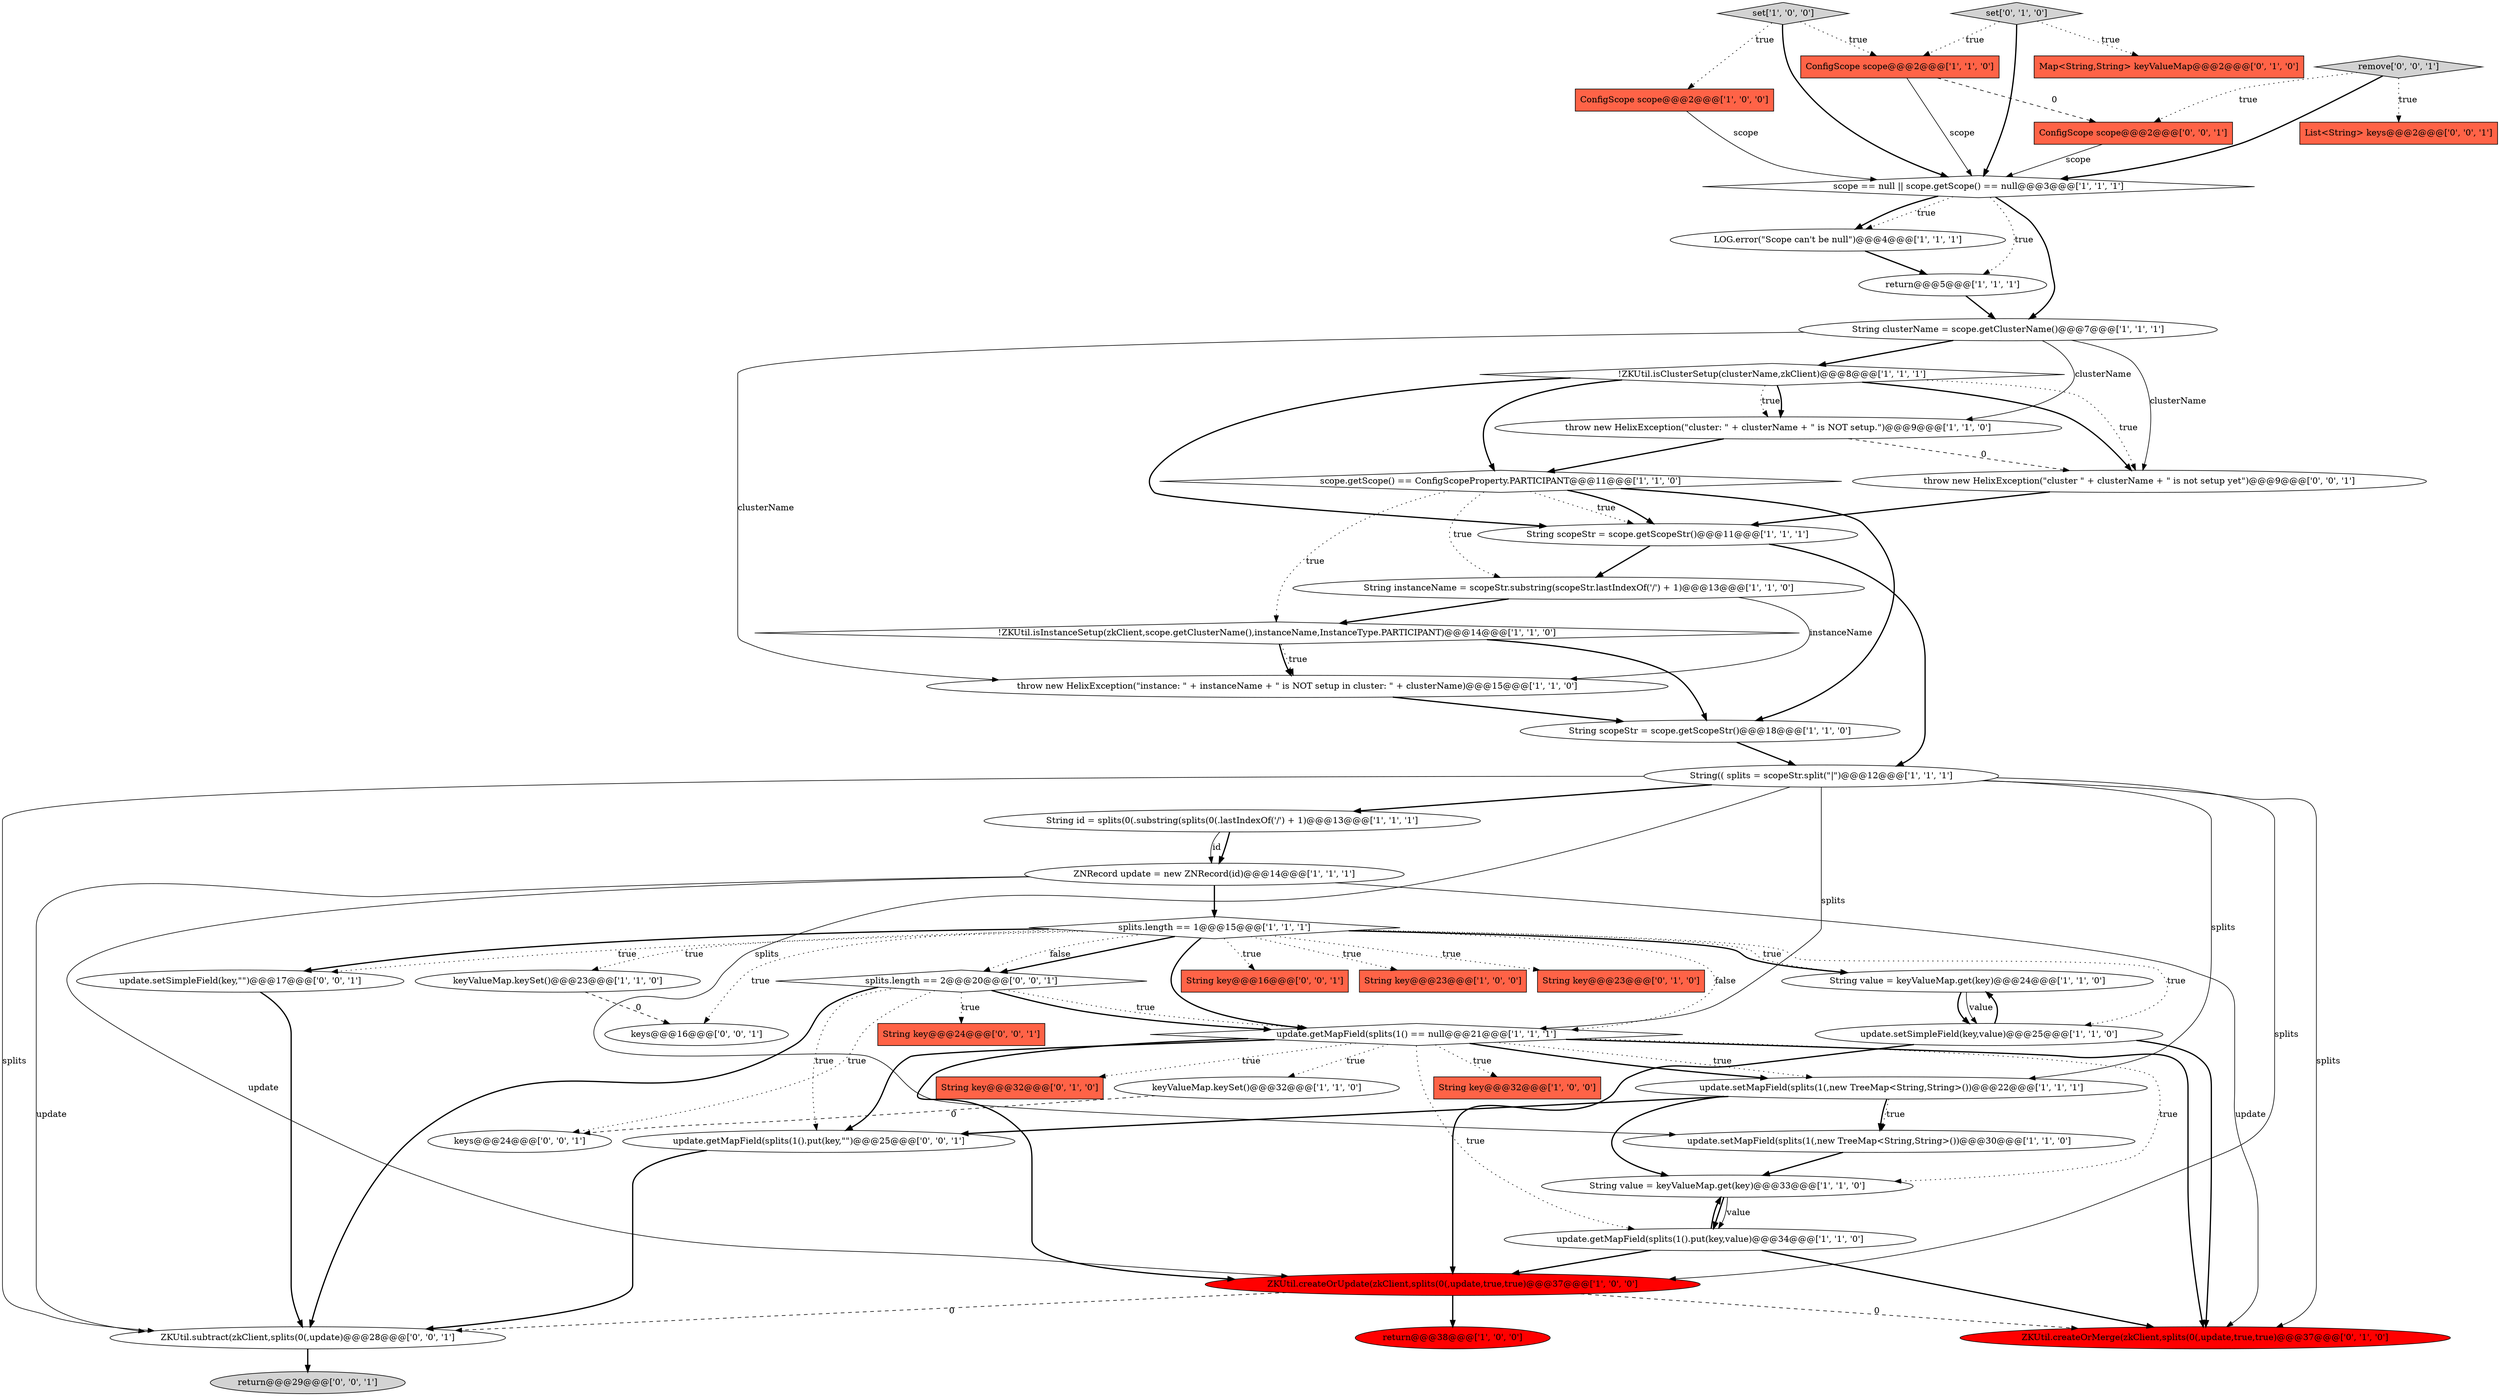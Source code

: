 digraph {
7 [style = filled, label = "throw new HelixException(\"instance: \" + instanceName + \" is NOT setup in cluster: \" + clusterName)@@@15@@@['1', '1', '0']", fillcolor = white, shape = ellipse image = "AAA0AAABBB1BBB"];
4 [style = filled, label = "ZKUtil.createOrUpdate(zkClient,splits(0(,update,true,true)@@@37@@@['1', '0', '0']", fillcolor = red, shape = ellipse image = "AAA1AAABBB1BBB"];
30 [style = filled, label = "String id = splits(0(.substring(splits(0(.lastIndexOf('/') + 1)@@@13@@@['1', '1', '1']", fillcolor = white, shape = ellipse image = "AAA0AAABBB1BBB"];
6 [style = filled, label = "String(( splits = scopeStr.split(\"\|\")@@@12@@@['1', '1', '1']", fillcolor = white, shape = ellipse image = "AAA0AAABBB1BBB"];
49 [style = filled, label = "keys@@@24@@@['0', '0', '1']", fillcolor = white, shape = ellipse image = "AAA0AAABBB3BBB"];
40 [style = filled, label = "String key@@@24@@@['0', '0', '1']", fillcolor = tomato, shape = box image = "AAA0AAABBB3BBB"];
14 [style = filled, label = "update.setMapField(splits(1(,new TreeMap<String,String>())@@@30@@@['1', '1', '0']", fillcolor = white, shape = ellipse image = "AAA0AAABBB1BBB"];
46 [style = filled, label = "ConfigScope scope@@@2@@@['0', '0', '1']", fillcolor = tomato, shape = box image = "AAA0AAABBB3BBB"];
15 [style = filled, label = "String key@@@32@@@['1', '0', '0']", fillcolor = tomato, shape = box image = "AAA0AAABBB1BBB"];
48 [style = filled, label = "update.getMapField(splits(1().put(key,\"\")@@@25@@@['0', '0', '1']", fillcolor = white, shape = ellipse image = "AAA0AAABBB3BBB"];
11 [style = filled, label = "!ZKUtil.isInstanceSetup(zkClient,scope.getClusterName(),instanceName,InstanceType.PARTICIPANT)@@@14@@@['1', '1', '0']", fillcolor = white, shape = diamond image = "AAA0AAABBB1BBB"];
43 [style = filled, label = "splits.length == 2@@@20@@@['0', '0', '1']", fillcolor = white, shape = diamond image = "AAA0AAABBB3BBB"];
25 [style = filled, label = "update.setMapField(splits(1(,new TreeMap<String,String>())@@@22@@@['1', '1', '1']", fillcolor = white, shape = ellipse image = "AAA0AAABBB1BBB"];
1 [style = filled, label = "String key@@@23@@@['1', '0', '0']", fillcolor = tomato, shape = box image = "AAA0AAABBB1BBB"];
45 [style = filled, label = "ZKUtil.subtract(zkClient,splits(0(,update)@@@28@@@['0', '0', '1']", fillcolor = white, shape = ellipse image = "AAA0AAABBB3BBB"];
21 [style = filled, label = "String scopeStr = scope.getScopeStr()@@@11@@@['1', '1', '1']", fillcolor = white, shape = ellipse image = "AAA0AAABBB1BBB"];
27 [style = filled, label = "ConfigScope scope@@@2@@@['1', '1', '0']", fillcolor = tomato, shape = box image = "AAA0AAABBB1BBB"];
8 [style = filled, label = "scope.getScope() == ConfigScopeProperty.PARTICIPANT@@@11@@@['1', '1', '0']", fillcolor = white, shape = diamond image = "AAA0AAABBB1BBB"];
37 [style = filled, label = "List<String> keys@@@2@@@['0', '0', '1']", fillcolor = tomato, shape = box image = "AAA0AAABBB3BBB"];
23 [style = filled, label = "set['1', '0', '0']", fillcolor = lightgray, shape = diamond image = "AAA0AAABBB1BBB"];
39 [style = filled, label = "remove['0', '0', '1']", fillcolor = lightgray, shape = diamond image = "AAA0AAABBB3BBB"];
2 [style = filled, label = "splits.length == 1@@@15@@@['1', '1', '1']", fillcolor = white, shape = diamond image = "AAA0AAABBB1BBB"];
44 [style = filled, label = "return@@@29@@@['0', '0', '1']", fillcolor = lightgray, shape = ellipse image = "AAA0AAABBB3BBB"];
10 [style = filled, label = "ConfigScope scope@@@2@@@['1', '0', '0']", fillcolor = tomato, shape = box image = "AAA0AAABBB1BBB"];
26 [style = filled, label = "keyValueMap.keySet()@@@32@@@['1', '1', '0']", fillcolor = white, shape = ellipse image = "AAA0AAABBB1BBB"];
33 [style = filled, label = "String key@@@23@@@['0', '1', '0']", fillcolor = tomato, shape = box image = "AAA0AAABBB2BBB"];
20 [style = filled, label = "scope == null || scope.getScope() == null@@@3@@@['1', '1', '1']", fillcolor = white, shape = diamond image = "AAA0AAABBB1BBB"];
18 [style = filled, label = "String value = keyValueMap.get(key)@@@33@@@['1', '1', '0']", fillcolor = white, shape = ellipse image = "AAA0AAABBB1BBB"];
19 [style = filled, label = "throw new HelixException(\"cluster: \" + clusterName + \" is NOT setup.\")@@@9@@@['1', '1', '0']", fillcolor = white, shape = ellipse image = "AAA0AAABBB1BBB"];
29 [style = filled, label = "String value = keyValueMap.get(key)@@@24@@@['1', '1', '0']", fillcolor = white, shape = ellipse image = "AAA0AAABBB1BBB"];
22 [style = filled, label = "LOG.error(\"Scope can't be null\")@@@4@@@['1', '1', '1']", fillcolor = white, shape = ellipse image = "AAA0AAABBB1BBB"];
9 [style = filled, label = "return@@@38@@@['1', '0', '0']", fillcolor = red, shape = ellipse image = "AAA1AAABBB1BBB"];
3 [style = filled, label = "update.getMapField(splits(1() == null@@@21@@@['1', '1', '1']", fillcolor = white, shape = diamond image = "AAA0AAABBB1BBB"];
47 [style = filled, label = "keys@@@16@@@['0', '0', '1']", fillcolor = white, shape = ellipse image = "AAA0AAABBB3BBB"];
36 [style = filled, label = "Map<String,String> keyValueMap@@@2@@@['0', '1', '0']", fillcolor = tomato, shape = box image = "AAA0AAABBB2BBB"];
13 [style = filled, label = "!ZKUtil.isClusterSetup(clusterName,zkClient)@@@8@@@['1', '1', '1']", fillcolor = white, shape = diamond image = "AAA0AAABBB1BBB"];
32 [style = filled, label = "String key@@@32@@@['0', '1', '0']", fillcolor = tomato, shape = box image = "AAA0AAABBB2BBB"];
28 [style = filled, label = "ZNRecord update = new ZNRecord(id)@@@14@@@['1', '1', '1']", fillcolor = white, shape = ellipse image = "AAA0AAABBB1BBB"];
24 [style = filled, label = "keyValueMap.keySet()@@@23@@@['1', '1', '0']", fillcolor = white, shape = ellipse image = "AAA0AAABBB1BBB"];
17 [style = filled, label = "String instanceName = scopeStr.substring(scopeStr.lastIndexOf('/') + 1)@@@13@@@['1', '1', '0']", fillcolor = white, shape = ellipse image = "AAA0AAABBB1BBB"];
34 [style = filled, label = "ZKUtil.createOrMerge(zkClient,splits(0(,update,true,true)@@@37@@@['0', '1', '0']", fillcolor = red, shape = ellipse image = "AAA1AAABBB2BBB"];
41 [style = filled, label = "update.setSimpleField(key,\"\")@@@17@@@['0', '0', '1']", fillcolor = white, shape = ellipse image = "AAA0AAABBB3BBB"];
16 [style = filled, label = "String clusterName = scope.getClusterName()@@@7@@@['1', '1', '1']", fillcolor = white, shape = ellipse image = "AAA0AAABBB1BBB"];
31 [style = filled, label = "update.getMapField(splits(1().put(key,value)@@@34@@@['1', '1', '0']", fillcolor = white, shape = ellipse image = "AAA0AAABBB1BBB"];
0 [style = filled, label = "String scopeStr = scope.getScopeStr()@@@18@@@['1', '1', '0']", fillcolor = white, shape = ellipse image = "AAA0AAABBB1BBB"];
12 [style = filled, label = "return@@@5@@@['1', '1', '1']", fillcolor = white, shape = ellipse image = "AAA0AAABBB1BBB"];
5 [style = filled, label = "update.setSimpleField(key,value)@@@25@@@['1', '1', '0']", fillcolor = white, shape = ellipse image = "AAA0AAABBB1BBB"];
35 [style = filled, label = "set['0', '1', '0']", fillcolor = lightgray, shape = diamond image = "AAA0AAABBB2BBB"];
38 [style = filled, label = "throw new HelixException(\"cluster \" + clusterName + \" is not setup yet\")@@@9@@@['0', '0', '1']", fillcolor = white, shape = ellipse image = "AAA0AAABBB3BBB"];
42 [style = filled, label = "String key@@@16@@@['0', '0', '1']", fillcolor = tomato, shape = box image = "AAA0AAABBB3BBB"];
46->20 [style = solid, label="scope"];
6->4 [style = solid, label="splits"];
29->5 [style = bold, label=""];
16->7 [style = solid, label="clusterName"];
25->14 [style = bold, label=""];
25->48 [style = bold, label=""];
26->49 [style = dashed, label="0"];
3->25 [style = dotted, label="true"];
3->4 [style = bold, label=""];
5->34 [style = bold, label=""];
10->20 [style = solid, label="scope"];
3->34 [style = bold, label=""];
8->0 [style = bold, label=""];
43->3 [style = bold, label=""];
19->38 [style = dashed, label="0"];
30->28 [style = bold, label=""];
20->16 [style = bold, label=""];
39->46 [style = dotted, label="true"];
41->45 [style = bold, label=""];
24->47 [style = dashed, label="0"];
11->7 [style = dotted, label="true"];
5->29 [style = bold, label=""];
18->31 [style = bold, label=""];
2->47 [style = dotted, label="true"];
2->29 [style = dotted, label="true"];
35->20 [style = bold, label=""];
2->24 [style = dotted, label="true"];
8->17 [style = dotted, label="true"];
13->19 [style = dotted, label="true"];
3->26 [style = dotted, label="true"];
31->4 [style = bold, label=""];
7->0 [style = bold, label=""];
43->45 [style = bold, label=""];
27->46 [style = dashed, label="0"];
6->45 [style = solid, label="splits"];
3->18 [style = dotted, label="true"];
4->34 [style = dashed, label="0"];
6->25 [style = solid, label="splits"];
23->27 [style = dotted, label="true"];
43->49 [style = dotted, label="true"];
28->4 [style = solid, label="update"];
2->41 [style = dotted, label="true"];
14->18 [style = bold, label=""];
20->22 [style = dotted, label="true"];
39->20 [style = bold, label=""];
17->7 [style = solid, label="instanceName"];
27->20 [style = solid, label="scope"];
2->43 [style = bold, label=""];
4->9 [style = bold, label=""];
2->41 [style = bold, label=""];
16->13 [style = bold, label=""];
23->20 [style = bold, label=""];
6->3 [style = solid, label="splits"];
6->34 [style = solid, label="splits"];
30->28 [style = solid, label="id"];
28->45 [style = solid, label="update"];
8->21 [style = dotted, label="true"];
2->3 [style = bold, label=""];
2->3 [style = dotted, label="false"];
25->18 [style = bold, label=""];
13->38 [style = dotted, label="true"];
2->43 [style = dotted, label="false"];
16->38 [style = solid, label="clusterName"];
45->44 [style = bold, label=""];
31->34 [style = bold, label=""];
4->45 [style = dashed, label="0"];
16->19 [style = solid, label="clusterName"];
39->37 [style = dotted, label="true"];
13->19 [style = bold, label=""];
23->10 [style = dotted, label="true"];
2->42 [style = dotted, label="true"];
43->3 [style = dotted, label="true"];
43->48 [style = dotted, label="true"];
3->15 [style = dotted, label="true"];
5->4 [style = bold, label=""];
8->11 [style = dotted, label="true"];
43->40 [style = dotted, label="true"];
18->31 [style = solid, label="value"];
2->5 [style = dotted, label="true"];
3->32 [style = dotted, label="true"];
21->6 [style = bold, label=""];
0->6 [style = bold, label=""];
3->25 [style = bold, label=""];
35->36 [style = dotted, label="true"];
28->34 [style = solid, label="update"];
31->18 [style = bold, label=""];
25->14 [style = dotted, label="true"];
12->16 [style = bold, label=""];
19->8 [style = bold, label=""];
20->22 [style = bold, label=""];
28->2 [style = bold, label=""];
35->27 [style = dotted, label="true"];
11->0 [style = bold, label=""];
48->45 [style = bold, label=""];
3->48 [style = bold, label=""];
2->33 [style = dotted, label="true"];
29->5 [style = solid, label="value"];
2->1 [style = dotted, label="true"];
22->12 [style = bold, label=""];
6->14 [style = solid, label="splits"];
3->31 [style = dotted, label="true"];
8->21 [style = bold, label=""];
38->21 [style = bold, label=""];
13->38 [style = bold, label=""];
20->12 [style = dotted, label="true"];
13->8 [style = bold, label=""];
2->29 [style = bold, label=""];
13->21 [style = bold, label=""];
21->17 [style = bold, label=""];
11->7 [style = bold, label=""];
17->11 [style = bold, label=""];
6->30 [style = bold, label=""];
}
